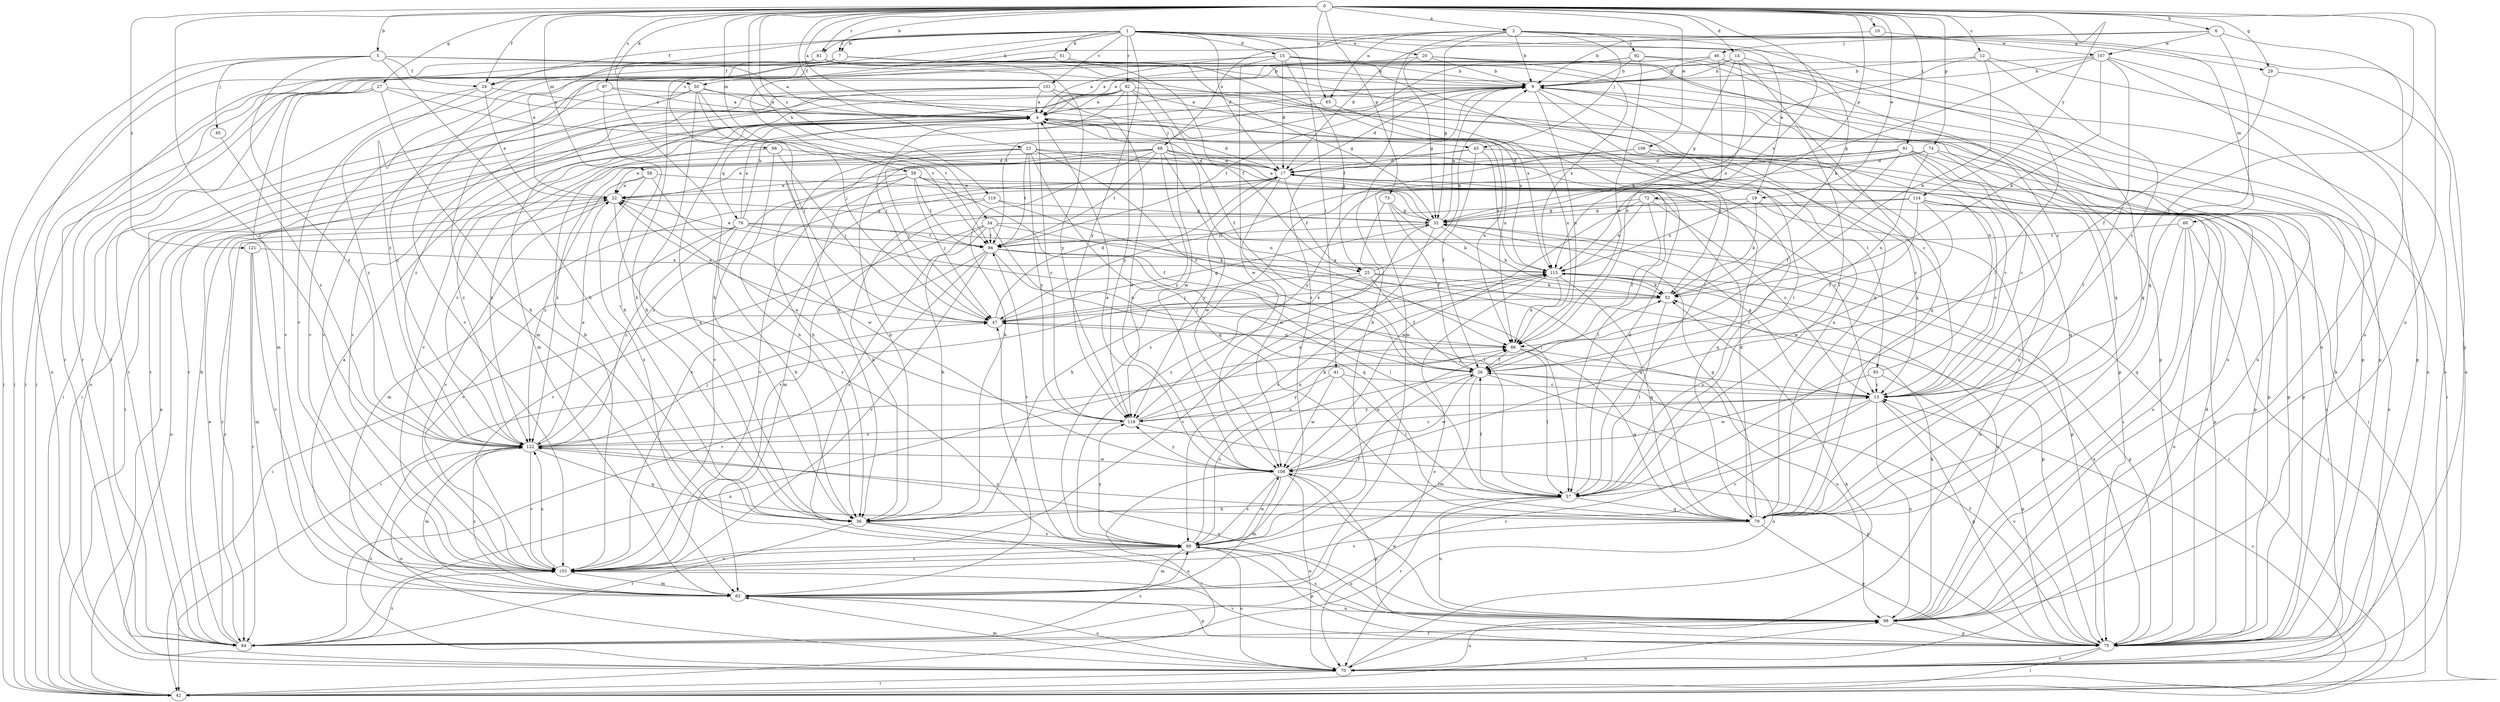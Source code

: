 strict digraph  {
0;
1;
2;
4;
5;
6;
7;
9;
10;
12;
13;
14;
15;
17;
19;
20;
22;
23;
24;
25;
26;
27;
29;
32;
34;
36;
41;
42;
43;
45;
46;
47;
50;
51;
52;
57;
58;
59;
60;
62;
65;
66;
68;
70;
72;
73;
74;
75;
76;
79;
81;
82;
84;
87;
88;
89;
91;
92;
93;
94;
98;
101;
103;
106;
107;
108;
113;
114;
118;
119;
121;
122;
0 -> 2  [label=a];
0 -> 4  [label=a];
0 -> 5  [label=b];
0 -> 6  [label=b];
0 -> 7  [label=b];
0 -> 10  [label=c];
0 -> 12  [label=c];
0 -> 13  [label=c];
0 -> 14  [label=d];
0 -> 19  [label=e];
0 -> 23  [label=f];
0 -> 24  [label=f];
0 -> 27  [label=g];
0 -> 29  [label=g];
0 -> 34  [label=h];
0 -> 50  [label=k];
0 -> 58  [label=m];
0 -> 59  [label=m];
0 -> 65  [label=n];
0 -> 72  [label=p];
0 -> 73  [label=p];
0 -> 74  [label=p];
0 -> 81  [label=r];
0 -> 87  [label=s];
0 -> 91  [label=t];
0 -> 98  [label=u];
0 -> 106  [label=w];
0 -> 113  [label=x];
0 -> 114  [label=y];
0 -> 119  [label=z];
0 -> 121  [label=z];
0 -> 122  [label=z];
1 -> 7  [label=b];
1 -> 15  [label=d];
1 -> 17  [label=d];
1 -> 19  [label=e];
1 -> 20  [label=e];
1 -> 22  [label=e];
1 -> 24  [label=f];
1 -> 29  [label=g];
1 -> 41  [label=i];
1 -> 50  [label=k];
1 -> 51  [label=k];
1 -> 57  [label=l];
1 -> 81  [label=r];
1 -> 82  [label=r];
1 -> 88  [label=s];
1 -> 101  [label=v];
1 -> 118  [label=y];
2 -> 9  [label=b];
2 -> 32  [label=g];
2 -> 43  [label=j];
2 -> 52  [label=k];
2 -> 60  [label=m];
2 -> 65  [label=n];
2 -> 68  [label=o];
2 -> 89  [label=s];
2 -> 92  [label=t];
2 -> 98  [label=u];
2 -> 122  [label=z];
4 -> 17  [label=d];
4 -> 42  [label=i];
4 -> 43  [label=j];
4 -> 66  [label=n];
4 -> 76  [label=q];
4 -> 93  [label=t];
4 -> 103  [label=v];
4 -> 118  [label=y];
5 -> 4  [label=a];
5 -> 24  [label=f];
5 -> 36  [label=h];
5 -> 42  [label=i];
5 -> 45  [label=j];
5 -> 52  [label=k];
5 -> 70  [label=o];
5 -> 122  [label=z];
6 -> 17  [label=d];
6 -> 46  [label=j];
6 -> 75  [label=p];
6 -> 79  [label=q];
6 -> 107  [label=w];
7 -> 24  [label=f];
7 -> 25  [label=f];
7 -> 32  [label=g];
7 -> 36  [label=h];
7 -> 42  [label=i];
7 -> 79  [label=q];
7 -> 103  [label=v];
7 -> 113  [label=x];
9 -> 4  [label=a];
9 -> 17  [label=d];
9 -> 42  [label=i];
9 -> 57  [label=l];
9 -> 66  [label=n];
9 -> 79  [label=q];
9 -> 94  [label=t];
10 -> 9  [label=b];
10 -> 107  [label=w];
12 -> 9  [label=b];
12 -> 13  [label=c];
12 -> 52  [label=k];
12 -> 62  [label=m];
12 -> 75  [label=p];
13 -> 32  [label=g];
13 -> 47  [label=j];
13 -> 75  [label=p];
13 -> 84  [label=r];
13 -> 98  [label=u];
13 -> 103  [label=v];
13 -> 118  [label=y];
14 -> 9  [label=b];
14 -> 32  [label=g];
14 -> 57  [label=l];
14 -> 79  [label=q];
14 -> 94  [label=t];
14 -> 113  [label=x];
15 -> 4  [label=a];
15 -> 9  [label=b];
15 -> 17  [label=d];
15 -> 25  [label=f];
15 -> 47  [label=j];
15 -> 57  [label=l];
15 -> 75  [label=p];
15 -> 108  [label=w];
17 -> 22  [label=e];
17 -> 25  [label=f];
17 -> 57  [label=l];
17 -> 103  [label=v];
17 -> 108  [label=w];
17 -> 118  [label=y];
17 -> 122  [label=z];
19 -> 32  [label=g];
19 -> 52  [label=k];
19 -> 70  [label=o];
19 -> 113  [label=x];
20 -> 9  [label=b];
20 -> 32  [label=g];
20 -> 42  [label=i];
20 -> 79  [label=q];
20 -> 113  [label=x];
22 -> 32  [label=g];
22 -> 70  [label=o];
22 -> 84  [label=r];
22 -> 89  [label=s];
22 -> 103  [label=v];
23 -> 17  [label=d];
23 -> 22  [label=e];
23 -> 26  [label=f];
23 -> 32  [label=g];
23 -> 36  [label=h];
23 -> 79  [label=q];
23 -> 94  [label=t];
23 -> 118  [label=y];
23 -> 122  [label=z];
24 -> 4  [label=a];
24 -> 22  [label=e];
24 -> 84  [label=r];
24 -> 122  [label=z];
25 -> 9  [label=b];
25 -> 26  [label=f];
25 -> 42  [label=i];
25 -> 47  [label=j];
25 -> 52  [label=k];
25 -> 75  [label=p];
26 -> 13  [label=c];
26 -> 62  [label=m];
26 -> 70  [label=o];
26 -> 89  [label=s];
26 -> 108  [label=w];
27 -> 4  [label=a];
27 -> 36  [label=h];
27 -> 42  [label=i];
27 -> 62  [label=m];
27 -> 94  [label=t];
27 -> 103  [label=v];
29 -> 26  [label=f];
29 -> 70  [label=o];
32 -> 4  [label=a];
32 -> 9  [label=b];
32 -> 36  [label=h];
32 -> 42  [label=i];
32 -> 52  [label=k];
32 -> 89  [label=s];
32 -> 94  [label=t];
34 -> 36  [label=h];
34 -> 52  [label=k];
34 -> 75  [label=p];
34 -> 79  [label=q];
34 -> 89  [label=s];
34 -> 94  [label=t];
34 -> 103  [label=v];
36 -> 4  [label=a];
36 -> 84  [label=r];
36 -> 89  [label=s];
36 -> 98  [label=u];
41 -> 13  [label=c];
41 -> 57  [label=l];
41 -> 108  [label=w];
41 -> 118  [label=y];
42 -> 4  [label=a];
42 -> 13  [label=c];
42 -> 98  [label=u];
43 -> 17  [label=d];
43 -> 26  [label=f];
43 -> 36  [label=h];
43 -> 75  [label=p];
43 -> 113  [label=x];
45 -> 122  [label=z];
46 -> 9  [label=b];
46 -> 66  [label=n];
46 -> 70  [label=o];
46 -> 75  [label=p];
46 -> 103  [label=v];
46 -> 122  [label=z];
47 -> 17  [label=d];
47 -> 22  [label=e];
47 -> 32  [label=g];
47 -> 66  [label=n];
47 -> 113  [label=x];
50 -> 4  [label=a];
50 -> 36  [label=h];
50 -> 47  [label=j];
50 -> 70  [label=o];
50 -> 94  [label=t];
50 -> 103  [label=v];
50 -> 113  [label=x];
51 -> 9  [label=b];
51 -> 62  [label=m];
51 -> 75  [label=p];
51 -> 84  [label=r];
52 -> 47  [label=j];
52 -> 57  [label=l];
57 -> 17  [label=d];
57 -> 26  [label=f];
57 -> 36  [label=h];
57 -> 79  [label=q];
57 -> 84  [label=r];
57 -> 98  [label=u];
58 -> 22  [label=e];
58 -> 79  [label=q];
58 -> 89  [label=s];
58 -> 108  [label=w];
58 -> 122  [label=z];
59 -> 13  [label=c];
59 -> 22  [label=e];
59 -> 26  [label=f];
59 -> 47  [label=j];
59 -> 62  [label=m];
59 -> 75  [label=p];
59 -> 94  [label=t];
59 -> 103  [label=v];
60 -> 42  [label=i];
60 -> 70  [label=o];
60 -> 79  [label=q];
60 -> 94  [label=t];
60 -> 98  [label=u];
62 -> 4  [label=a];
62 -> 47  [label=j];
62 -> 70  [label=o];
62 -> 75  [label=p];
62 -> 98  [label=u];
62 -> 122  [label=z];
65 -> 36  [label=h];
65 -> 66  [label=n];
66 -> 26  [label=f];
66 -> 57  [label=l];
66 -> 79  [label=q];
66 -> 98  [label=u];
68 -> 17  [label=d];
68 -> 22  [label=e];
68 -> 36  [label=h];
68 -> 47  [label=j];
68 -> 57  [label=l];
68 -> 66  [label=n];
68 -> 75  [label=p];
68 -> 94  [label=t];
68 -> 108  [label=w];
68 -> 118  [label=y];
68 -> 122  [label=z];
70 -> 42  [label=i];
70 -> 52  [label=k];
70 -> 62  [label=m];
70 -> 98  [label=u];
70 -> 122  [label=z];
72 -> 13  [label=c];
72 -> 26  [label=f];
72 -> 32  [label=g];
72 -> 75  [label=p];
72 -> 108  [label=w];
72 -> 113  [label=x];
73 -> 26  [label=f];
73 -> 32  [label=g];
73 -> 52  [label=k];
73 -> 89  [label=s];
74 -> 13  [label=c];
74 -> 17  [label=d];
74 -> 66  [label=n];
74 -> 70  [label=o];
74 -> 118  [label=y];
75 -> 9  [label=b];
75 -> 13  [label=c];
75 -> 17  [label=d];
75 -> 26  [label=f];
75 -> 42  [label=i];
75 -> 70  [label=o];
75 -> 103  [label=v];
75 -> 113  [label=x];
76 -> 4  [label=a];
76 -> 9  [label=b];
76 -> 36  [label=h];
76 -> 57  [label=l];
76 -> 79  [label=q];
76 -> 84  [label=r];
76 -> 94  [label=t];
76 -> 103  [label=v];
76 -> 122  [label=z];
79 -> 4  [label=a];
79 -> 17  [label=d];
79 -> 32  [label=g];
79 -> 75  [label=p];
79 -> 103  [label=v];
79 -> 122  [label=z];
81 -> 9  [label=b];
81 -> 26  [label=f];
81 -> 36  [label=h];
81 -> 42  [label=i];
81 -> 84  [label=r];
81 -> 118  [label=y];
82 -> 4  [label=a];
82 -> 42  [label=i];
82 -> 47  [label=j];
82 -> 62  [label=m];
82 -> 66  [label=n];
82 -> 84  [label=r];
82 -> 98  [label=u];
82 -> 108  [label=w];
82 -> 118  [label=y];
84 -> 9  [label=b];
84 -> 22  [label=e];
84 -> 66  [label=n];
84 -> 89  [label=s];
84 -> 103  [label=v];
87 -> 4  [label=a];
87 -> 36  [label=h];
87 -> 98  [label=u];
87 -> 103  [label=v];
88 -> 17  [label=d];
88 -> 36  [label=h];
88 -> 47  [label=j];
88 -> 122  [label=z];
89 -> 9  [label=b];
89 -> 26  [label=f];
89 -> 62  [label=m];
89 -> 70  [label=o];
89 -> 75  [label=p];
89 -> 94  [label=t];
89 -> 98  [label=u];
89 -> 103  [label=v];
89 -> 108  [label=w];
89 -> 113  [label=x];
89 -> 118  [label=y];
91 -> 13  [label=c];
91 -> 17  [label=d];
91 -> 26  [label=f];
91 -> 47  [label=j];
91 -> 70  [label=o];
91 -> 75  [label=p];
91 -> 79  [label=q];
91 -> 103  [label=v];
91 -> 122  [label=z];
92 -> 4  [label=a];
92 -> 9  [label=b];
92 -> 13  [label=c];
92 -> 66  [label=n];
92 -> 79  [label=q];
92 -> 84  [label=r];
93 -> 9  [label=b];
93 -> 13  [label=c];
93 -> 75  [label=p];
93 -> 108  [label=w];
94 -> 22  [label=e];
94 -> 42  [label=i];
94 -> 57  [label=l];
94 -> 66  [label=n];
94 -> 84  [label=r];
94 -> 103  [label=v];
94 -> 113  [label=x];
98 -> 52  [label=k];
98 -> 75  [label=p];
98 -> 84  [label=r];
98 -> 89  [label=s];
98 -> 108  [label=w];
101 -> 4  [label=a];
101 -> 13  [label=c];
101 -> 75  [label=p];
101 -> 84  [label=r];
101 -> 103  [label=v];
101 -> 108  [label=w];
101 -> 122  [label=z];
103 -> 9  [label=b];
103 -> 62  [label=m];
103 -> 89  [label=s];
103 -> 122  [label=z];
106 -> 13  [label=c];
106 -> 17  [label=d];
106 -> 42  [label=i];
106 -> 89  [label=s];
107 -> 4  [label=a];
107 -> 9  [label=b];
107 -> 32  [label=g];
107 -> 52  [label=k];
107 -> 57  [label=l];
107 -> 70  [label=o];
107 -> 98  [label=u];
108 -> 4  [label=a];
108 -> 42  [label=i];
108 -> 57  [label=l];
108 -> 62  [label=m];
108 -> 66  [label=n];
108 -> 70  [label=o];
108 -> 75  [label=p];
108 -> 89  [label=s];
108 -> 118  [label=y];
113 -> 52  [label=k];
113 -> 66  [label=n];
113 -> 70  [label=o];
113 -> 75  [label=p];
113 -> 79  [label=q];
113 -> 98  [label=u];
113 -> 103  [label=v];
114 -> 13  [label=c];
114 -> 26  [label=f];
114 -> 32  [label=g];
114 -> 79  [label=q];
114 -> 98  [label=u];
114 -> 103  [label=v];
114 -> 108  [label=w];
118 -> 22  [label=e];
118 -> 66  [label=n];
118 -> 75  [label=p];
118 -> 113  [label=x];
118 -> 122  [label=z];
119 -> 32  [label=g];
119 -> 36  [label=h];
119 -> 57  [label=l];
119 -> 62  [label=m];
121 -> 62  [label=m];
121 -> 84  [label=r];
121 -> 103  [label=v];
121 -> 113  [label=x];
122 -> 13  [label=c];
122 -> 22  [label=e];
122 -> 47  [label=j];
122 -> 52  [label=k];
122 -> 62  [label=m];
122 -> 70  [label=o];
122 -> 79  [label=q];
122 -> 98  [label=u];
122 -> 103  [label=v];
122 -> 108  [label=w];
}

